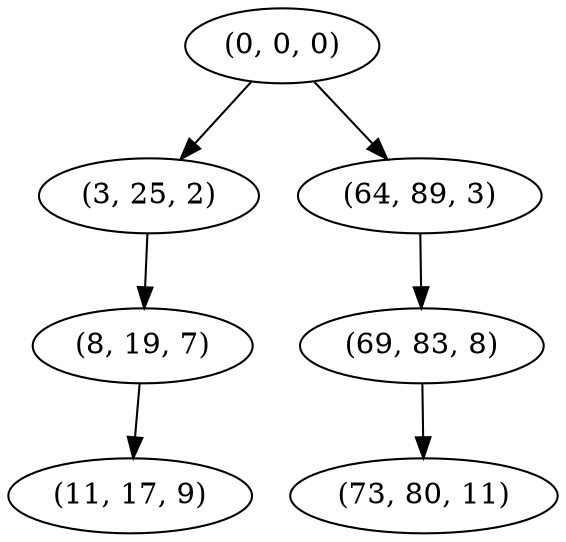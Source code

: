 digraph tree {
    "(0, 0, 0)";
    "(3, 25, 2)";
    "(8, 19, 7)";
    "(11, 17, 9)";
    "(64, 89, 3)";
    "(69, 83, 8)";
    "(73, 80, 11)";
    "(0, 0, 0)" -> "(3, 25, 2)";
    "(0, 0, 0)" -> "(64, 89, 3)";
    "(3, 25, 2)" -> "(8, 19, 7)";
    "(8, 19, 7)" -> "(11, 17, 9)";
    "(64, 89, 3)" -> "(69, 83, 8)";
    "(69, 83, 8)" -> "(73, 80, 11)";
}
